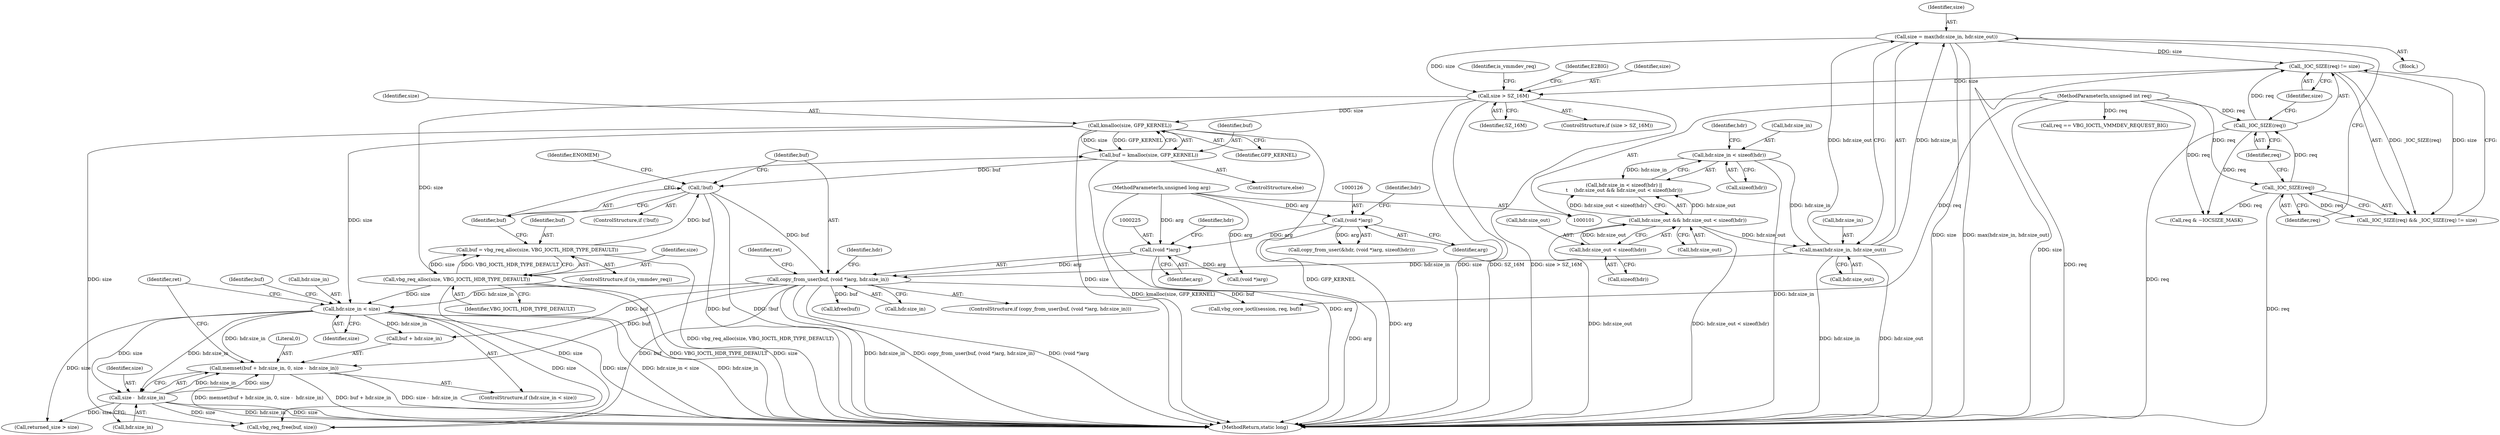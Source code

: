 digraph "1_linux_bd23a7269834dc7c1f93e83535d16ebc44b75eba@API" {
"1000242" [label="(Call,memset(buf + hdr.size_in, 0, size -  hdr.size_in))"];
"1000222" [label="(Call,copy_from_user(buf, (void *)arg, hdr.size_in))"];
"1000216" [label="(Call,!buf)"];
"1000210" [label="(Call,buf = kmalloc(size, GFP_KERNEL))"];
"1000212" [label="(Call,kmalloc(size, GFP_KERNEL))"];
"1000184" [label="(Call,size > SZ_16M)"];
"1000163" [label="(Call,size = max(hdr.size_in, hdr.size_out))"];
"1000165" [label="(Call,max(hdr.size_in, hdr.size_out))"];
"1000144" [label="(Call,hdr.size_in < sizeof(hdr))"];
"1000150" [label="(Call,hdr.size_out && hdr.size_out < sizeof(hdr))"];
"1000154" [label="(Call,hdr.size_out < sizeof(hdr))"];
"1000176" [label="(Call,_IOC_SIZE(req) != size)"];
"1000177" [label="(Call,_IOC_SIZE(req))"];
"1000174" [label="(Call,_IOC_SIZE(req))"];
"1000103" [label="(MethodParameterIn,unsigned int req)"];
"1000204" [label="(Call,buf = vbg_req_alloc(size, VBG_IOCTL_HDR_TYPE_DEFAULT))"];
"1000206" [label="(Call,vbg_req_alloc(size, VBG_IOCTL_HDR_TYPE_DEFAULT))"];
"1000224" [label="(Call,(void *)arg)"];
"1000125" [label="(Call,(void *)arg)"];
"1000104" [label="(MethodParameterIn,unsigned long arg)"];
"1000237" [label="(Call,hdr.size_in < size)"];
"1000249" [label="(Call,size -  hdr.size_in)"];
"1000166" [label="(Call,hdr.size_in)"];
"1000242" [label="(Call,memset(buf + hdr.size_in, 0, size -  hdr.size_in))"];
"1000307" [label="(MethodReturn,static long)"];
"1000175" [label="(Identifier,req)"];
"1000250" [label="(Identifier,size)"];
"1000224" [label="(Call,(void *)arg)"];
"1000243" [label="(Call,buf + hdr.size_in)"];
"1000220" [label="(Identifier,ENOMEM)"];
"1000221" [label="(ControlStructure,if (copy_from_user(buf, (void *)arg, hdr.size_in)))"];
"1000122" [label="(Call,copy_from_user(&hdr, (void *)arg, sizeof(hdr)))"];
"1000151" [label="(Call,hdr.size_out)"];
"1000186" [label="(Identifier,SZ_16M)"];
"1000191" [label="(Identifier,is_vmmdev_req)"];
"1000232" [label="(Identifier,ret)"];
"1000177" [label="(Call,_IOC_SIZE(req))"];
"1000223" [label="(Identifier,buf)"];
"1000256" [label="(Call,vbg_core_ioctl(session, req, buf))"];
"1000212" [label="(Call,kmalloc(size, GFP_KERNEL))"];
"1000143" [label="(Call,hdr.size_in < sizeof(hdr) ||\n\t    (hdr.size_out && hdr.size_out < sizeof(hdr)))"];
"1000215" [label="(ControlStructure,if (!buf))"];
"1000249" [label="(Call,size -  hdr.size_in)"];
"1000222" [label="(Call,copy_from_user(buf, (void *)arg, hdr.size_in))"];
"1000194" [label="(Call,req & ~IOCSIZE_MASK)"];
"1000303" [label="(Call,kfree(buf))"];
"1000206" [label="(Call,vbg_req_alloc(size, VBG_IOCTL_HDR_TYPE_DEFAULT))"];
"1000155" [label="(Call,hdr.size_out)"];
"1000248" [label="(Literal,0)"];
"1000204" [label="(Call,buf = vbg_req_alloc(size, VBG_IOCTL_HDR_TYPE_DEFAULT))"];
"1000213" [label="(Identifier,size)"];
"1000205" [label="(Identifier,buf)"];
"1000210" [label="(Call,buf = kmalloc(size, GFP_KERNEL))"];
"1000165" [label="(Call,max(hdr.size_in, hdr.size_out))"];
"1000189" [label="(Identifier,E2BIG)"];
"1000104" [label="(MethodParameterIn,unsigned long arg)"];
"1000286" [label="(Call,(void *)arg)"];
"1000184" [label="(Call,size > SZ_16M)"];
"1000251" [label="(Call,hdr.size_in)"];
"1000164" [label="(Identifier,size)"];
"1000271" [label="(Call,returned_size > size)"];
"1000148" [label="(Call,sizeof(hdr))"];
"1000216" [label="(Call,!buf)"];
"1000214" [label="(Identifier,GFP_KERNEL)"];
"1000169" [label="(Call,hdr.size_out)"];
"1000299" [label="(Call,vbg_req_free(buf, size))"];
"1000211" [label="(Identifier,buf)"];
"1000183" [label="(ControlStructure,if (size > SZ_16M))"];
"1000237" [label="(Call,hdr.size_in < size)"];
"1000217" [label="(Identifier,buf)"];
"1000178" [label="(Identifier,req)"];
"1000129" [label="(Identifier,hdr)"];
"1000207" [label="(Identifier,size)"];
"1000125" [label="(Call,(void *)arg)"];
"1000127" [label="(Identifier,arg)"];
"1000255" [label="(Identifier,ret)"];
"1000103" [label="(MethodParameterIn,unsigned int req)"];
"1000163" [label="(Call,size = max(hdr.size_in, hdr.size_out))"];
"1000228" [label="(Identifier,hdr)"];
"1000202" [label="(ControlStructure,if (is_vmmdev_req))"];
"1000241" [label="(Identifier,size)"];
"1000244" [label="(Identifier,buf)"];
"1000238" [label="(Call,hdr.size_in)"];
"1000154" [label="(Call,hdr.size_out < sizeof(hdr))"];
"1000179" [label="(Identifier,size)"];
"1000226" [label="(Identifier,arg)"];
"1000176" [label="(Call,_IOC_SIZE(req) != size)"];
"1000152" [label="(Identifier,hdr)"];
"1000174" [label="(Call,_IOC_SIZE(req))"];
"1000145" [label="(Call,hdr.size_in)"];
"1000173" [label="(Call,_IOC_SIZE(req) && _IOC_SIZE(req) != size)"];
"1000209" [label="(ControlStructure,else)"];
"1000105" [label="(Block,)"];
"1000150" [label="(Call,hdr.size_out && hdr.size_out < sizeof(hdr))"];
"1000158" [label="(Call,sizeof(hdr))"];
"1000185" [label="(Identifier,size)"];
"1000199" [label="(Call,req == VBG_IOCTL_VMMDEV_REQUEST_BIG)"];
"1000208" [label="(Identifier,VBG_IOCTL_HDR_TYPE_DEFAULT)"];
"1000236" [label="(ControlStructure,if (hdr.size_in < size))"];
"1000239" [label="(Identifier,hdr)"];
"1000227" [label="(Call,hdr.size_in)"];
"1000144" [label="(Call,hdr.size_in < sizeof(hdr))"];
"1000242" -> "1000236"  [label="AST: "];
"1000242" -> "1000249"  [label="CFG: "];
"1000243" -> "1000242"  [label="AST: "];
"1000248" -> "1000242"  [label="AST: "];
"1000249" -> "1000242"  [label="AST: "];
"1000255" -> "1000242"  [label="CFG: "];
"1000242" -> "1000307"  [label="DDG: memset(buf + hdr.size_in, 0, size -  hdr.size_in)"];
"1000242" -> "1000307"  [label="DDG: buf + hdr.size_in"];
"1000242" -> "1000307"  [label="DDG: size -  hdr.size_in"];
"1000222" -> "1000242"  [label="DDG: buf"];
"1000237" -> "1000242"  [label="DDG: hdr.size_in"];
"1000249" -> "1000242"  [label="DDG: size"];
"1000249" -> "1000242"  [label="DDG: hdr.size_in"];
"1000222" -> "1000221"  [label="AST: "];
"1000222" -> "1000227"  [label="CFG: "];
"1000223" -> "1000222"  [label="AST: "];
"1000224" -> "1000222"  [label="AST: "];
"1000227" -> "1000222"  [label="AST: "];
"1000232" -> "1000222"  [label="CFG: "];
"1000239" -> "1000222"  [label="CFG: "];
"1000222" -> "1000307"  [label="DDG: hdr.size_in"];
"1000222" -> "1000307"  [label="DDG: copy_from_user(buf, (void *)arg, hdr.size_in)"];
"1000222" -> "1000307"  [label="DDG: (void *)arg"];
"1000216" -> "1000222"  [label="DDG: buf"];
"1000224" -> "1000222"  [label="DDG: arg"];
"1000165" -> "1000222"  [label="DDG: hdr.size_in"];
"1000222" -> "1000237"  [label="DDG: hdr.size_in"];
"1000222" -> "1000243"  [label="DDG: buf"];
"1000222" -> "1000256"  [label="DDG: buf"];
"1000222" -> "1000299"  [label="DDG: buf"];
"1000222" -> "1000303"  [label="DDG: buf"];
"1000216" -> "1000215"  [label="AST: "];
"1000216" -> "1000217"  [label="CFG: "];
"1000217" -> "1000216"  [label="AST: "];
"1000220" -> "1000216"  [label="CFG: "];
"1000223" -> "1000216"  [label="CFG: "];
"1000216" -> "1000307"  [label="DDG: !buf"];
"1000216" -> "1000307"  [label="DDG: buf"];
"1000210" -> "1000216"  [label="DDG: buf"];
"1000204" -> "1000216"  [label="DDG: buf"];
"1000210" -> "1000209"  [label="AST: "];
"1000210" -> "1000212"  [label="CFG: "];
"1000211" -> "1000210"  [label="AST: "];
"1000212" -> "1000210"  [label="AST: "];
"1000217" -> "1000210"  [label="CFG: "];
"1000210" -> "1000307"  [label="DDG: kmalloc(size, GFP_KERNEL)"];
"1000212" -> "1000210"  [label="DDG: size"];
"1000212" -> "1000210"  [label="DDG: GFP_KERNEL"];
"1000212" -> "1000214"  [label="CFG: "];
"1000213" -> "1000212"  [label="AST: "];
"1000214" -> "1000212"  [label="AST: "];
"1000212" -> "1000307"  [label="DDG: GFP_KERNEL"];
"1000212" -> "1000307"  [label="DDG: size"];
"1000184" -> "1000212"  [label="DDG: size"];
"1000212" -> "1000237"  [label="DDG: size"];
"1000212" -> "1000299"  [label="DDG: size"];
"1000184" -> "1000183"  [label="AST: "];
"1000184" -> "1000186"  [label="CFG: "];
"1000185" -> "1000184"  [label="AST: "];
"1000186" -> "1000184"  [label="AST: "];
"1000189" -> "1000184"  [label="CFG: "];
"1000191" -> "1000184"  [label="CFG: "];
"1000184" -> "1000307"  [label="DDG: size"];
"1000184" -> "1000307"  [label="DDG: SZ_16M"];
"1000184" -> "1000307"  [label="DDG: size > SZ_16M"];
"1000163" -> "1000184"  [label="DDG: size"];
"1000176" -> "1000184"  [label="DDG: size"];
"1000184" -> "1000206"  [label="DDG: size"];
"1000163" -> "1000105"  [label="AST: "];
"1000163" -> "1000165"  [label="CFG: "];
"1000164" -> "1000163"  [label="AST: "];
"1000165" -> "1000163"  [label="AST: "];
"1000175" -> "1000163"  [label="CFG: "];
"1000163" -> "1000307"  [label="DDG: size"];
"1000163" -> "1000307"  [label="DDG: max(hdr.size_in, hdr.size_out)"];
"1000165" -> "1000163"  [label="DDG: hdr.size_in"];
"1000165" -> "1000163"  [label="DDG: hdr.size_out"];
"1000163" -> "1000176"  [label="DDG: size"];
"1000165" -> "1000169"  [label="CFG: "];
"1000166" -> "1000165"  [label="AST: "];
"1000169" -> "1000165"  [label="AST: "];
"1000165" -> "1000307"  [label="DDG: hdr.size_out"];
"1000165" -> "1000307"  [label="DDG: hdr.size_in"];
"1000144" -> "1000165"  [label="DDG: hdr.size_in"];
"1000150" -> "1000165"  [label="DDG: hdr.size_out"];
"1000144" -> "1000143"  [label="AST: "];
"1000144" -> "1000148"  [label="CFG: "];
"1000145" -> "1000144"  [label="AST: "];
"1000148" -> "1000144"  [label="AST: "];
"1000152" -> "1000144"  [label="CFG: "];
"1000143" -> "1000144"  [label="CFG: "];
"1000144" -> "1000307"  [label="DDG: hdr.size_in"];
"1000144" -> "1000143"  [label="DDG: hdr.size_in"];
"1000150" -> "1000143"  [label="AST: "];
"1000150" -> "1000151"  [label="CFG: "];
"1000150" -> "1000154"  [label="CFG: "];
"1000151" -> "1000150"  [label="AST: "];
"1000154" -> "1000150"  [label="AST: "];
"1000143" -> "1000150"  [label="CFG: "];
"1000150" -> "1000307"  [label="DDG: hdr.size_out"];
"1000150" -> "1000307"  [label="DDG: hdr.size_out < sizeof(hdr)"];
"1000150" -> "1000143"  [label="DDG: hdr.size_out"];
"1000150" -> "1000143"  [label="DDG: hdr.size_out < sizeof(hdr)"];
"1000154" -> "1000150"  [label="DDG: hdr.size_out"];
"1000154" -> "1000158"  [label="CFG: "];
"1000155" -> "1000154"  [label="AST: "];
"1000158" -> "1000154"  [label="AST: "];
"1000176" -> "1000173"  [label="AST: "];
"1000176" -> "1000179"  [label="CFG: "];
"1000177" -> "1000176"  [label="AST: "];
"1000179" -> "1000176"  [label="AST: "];
"1000173" -> "1000176"  [label="CFG: "];
"1000176" -> "1000307"  [label="DDG: size"];
"1000176" -> "1000173"  [label="DDG: _IOC_SIZE(req)"];
"1000176" -> "1000173"  [label="DDG: size"];
"1000177" -> "1000176"  [label="DDG: req"];
"1000177" -> "1000178"  [label="CFG: "];
"1000178" -> "1000177"  [label="AST: "];
"1000179" -> "1000177"  [label="CFG: "];
"1000177" -> "1000307"  [label="DDG: req"];
"1000174" -> "1000177"  [label="DDG: req"];
"1000103" -> "1000177"  [label="DDG: req"];
"1000177" -> "1000194"  [label="DDG: req"];
"1000174" -> "1000173"  [label="AST: "];
"1000174" -> "1000175"  [label="CFG: "];
"1000175" -> "1000174"  [label="AST: "];
"1000178" -> "1000174"  [label="CFG: "];
"1000173" -> "1000174"  [label="CFG: "];
"1000174" -> "1000307"  [label="DDG: req"];
"1000174" -> "1000173"  [label="DDG: req"];
"1000103" -> "1000174"  [label="DDG: req"];
"1000174" -> "1000194"  [label="DDG: req"];
"1000103" -> "1000101"  [label="AST: "];
"1000103" -> "1000307"  [label="DDG: req"];
"1000103" -> "1000194"  [label="DDG: req"];
"1000103" -> "1000199"  [label="DDG: req"];
"1000103" -> "1000256"  [label="DDG: req"];
"1000204" -> "1000202"  [label="AST: "];
"1000204" -> "1000206"  [label="CFG: "];
"1000205" -> "1000204"  [label="AST: "];
"1000206" -> "1000204"  [label="AST: "];
"1000217" -> "1000204"  [label="CFG: "];
"1000204" -> "1000307"  [label="DDG: vbg_req_alloc(size, VBG_IOCTL_HDR_TYPE_DEFAULT)"];
"1000206" -> "1000204"  [label="DDG: size"];
"1000206" -> "1000204"  [label="DDG: VBG_IOCTL_HDR_TYPE_DEFAULT"];
"1000206" -> "1000208"  [label="CFG: "];
"1000207" -> "1000206"  [label="AST: "];
"1000208" -> "1000206"  [label="AST: "];
"1000206" -> "1000307"  [label="DDG: VBG_IOCTL_HDR_TYPE_DEFAULT"];
"1000206" -> "1000307"  [label="DDG: size"];
"1000206" -> "1000237"  [label="DDG: size"];
"1000206" -> "1000299"  [label="DDG: size"];
"1000224" -> "1000226"  [label="CFG: "];
"1000225" -> "1000224"  [label="AST: "];
"1000226" -> "1000224"  [label="AST: "];
"1000228" -> "1000224"  [label="CFG: "];
"1000224" -> "1000307"  [label="DDG: arg"];
"1000125" -> "1000224"  [label="DDG: arg"];
"1000104" -> "1000224"  [label="DDG: arg"];
"1000224" -> "1000286"  [label="DDG: arg"];
"1000125" -> "1000122"  [label="AST: "];
"1000125" -> "1000127"  [label="CFG: "];
"1000126" -> "1000125"  [label="AST: "];
"1000127" -> "1000125"  [label="AST: "];
"1000129" -> "1000125"  [label="CFG: "];
"1000125" -> "1000307"  [label="DDG: arg"];
"1000125" -> "1000122"  [label="DDG: arg"];
"1000104" -> "1000125"  [label="DDG: arg"];
"1000104" -> "1000101"  [label="AST: "];
"1000104" -> "1000307"  [label="DDG: arg"];
"1000104" -> "1000286"  [label="DDG: arg"];
"1000237" -> "1000236"  [label="AST: "];
"1000237" -> "1000241"  [label="CFG: "];
"1000238" -> "1000237"  [label="AST: "];
"1000241" -> "1000237"  [label="AST: "];
"1000244" -> "1000237"  [label="CFG: "];
"1000255" -> "1000237"  [label="CFG: "];
"1000237" -> "1000307"  [label="DDG: hdr.size_in < size"];
"1000237" -> "1000307"  [label="DDG: hdr.size_in"];
"1000237" -> "1000307"  [label="DDG: size"];
"1000237" -> "1000243"  [label="DDG: hdr.size_in"];
"1000237" -> "1000249"  [label="DDG: size"];
"1000237" -> "1000249"  [label="DDG: hdr.size_in"];
"1000237" -> "1000271"  [label="DDG: size"];
"1000237" -> "1000299"  [label="DDG: size"];
"1000249" -> "1000251"  [label="CFG: "];
"1000250" -> "1000249"  [label="AST: "];
"1000251" -> "1000249"  [label="AST: "];
"1000249" -> "1000307"  [label="DDG: hdr.size_in"];
"1000249" -> "1000307"  [label="DDG: size"];
"1000249" -> "1000271"  [label="DDG: size"];
"1000249" -> "1000299"  [label="DDG: size"];
}
